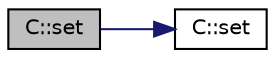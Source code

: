 digraph "C::set"
{
 // LATEX_PDF_SIZE
  edge [fontname="Helvetica",fontsize="10",labelfontname="Helvetica",labelfontsize="10"];
  node [fontname="Helvetica",fontsize="10",shape=record];
  rankdir="LR";
  Node1 [label="C::set",height=0.2,width=0.4,color="black", fillcolor="grey75", style="filled", fontcolor="black",tooltip=" "];
  Node1 -> Node2 [color="midnightblue",fontsize="10",style="solid"];
  Node2 [label="C::set",height=0.2,width=0.4,color="black", fillcolor="white", style="filled",URL="$classC.html#a01282fa2c333d247065f45c42a717bbe",tooltip=" "];
}
